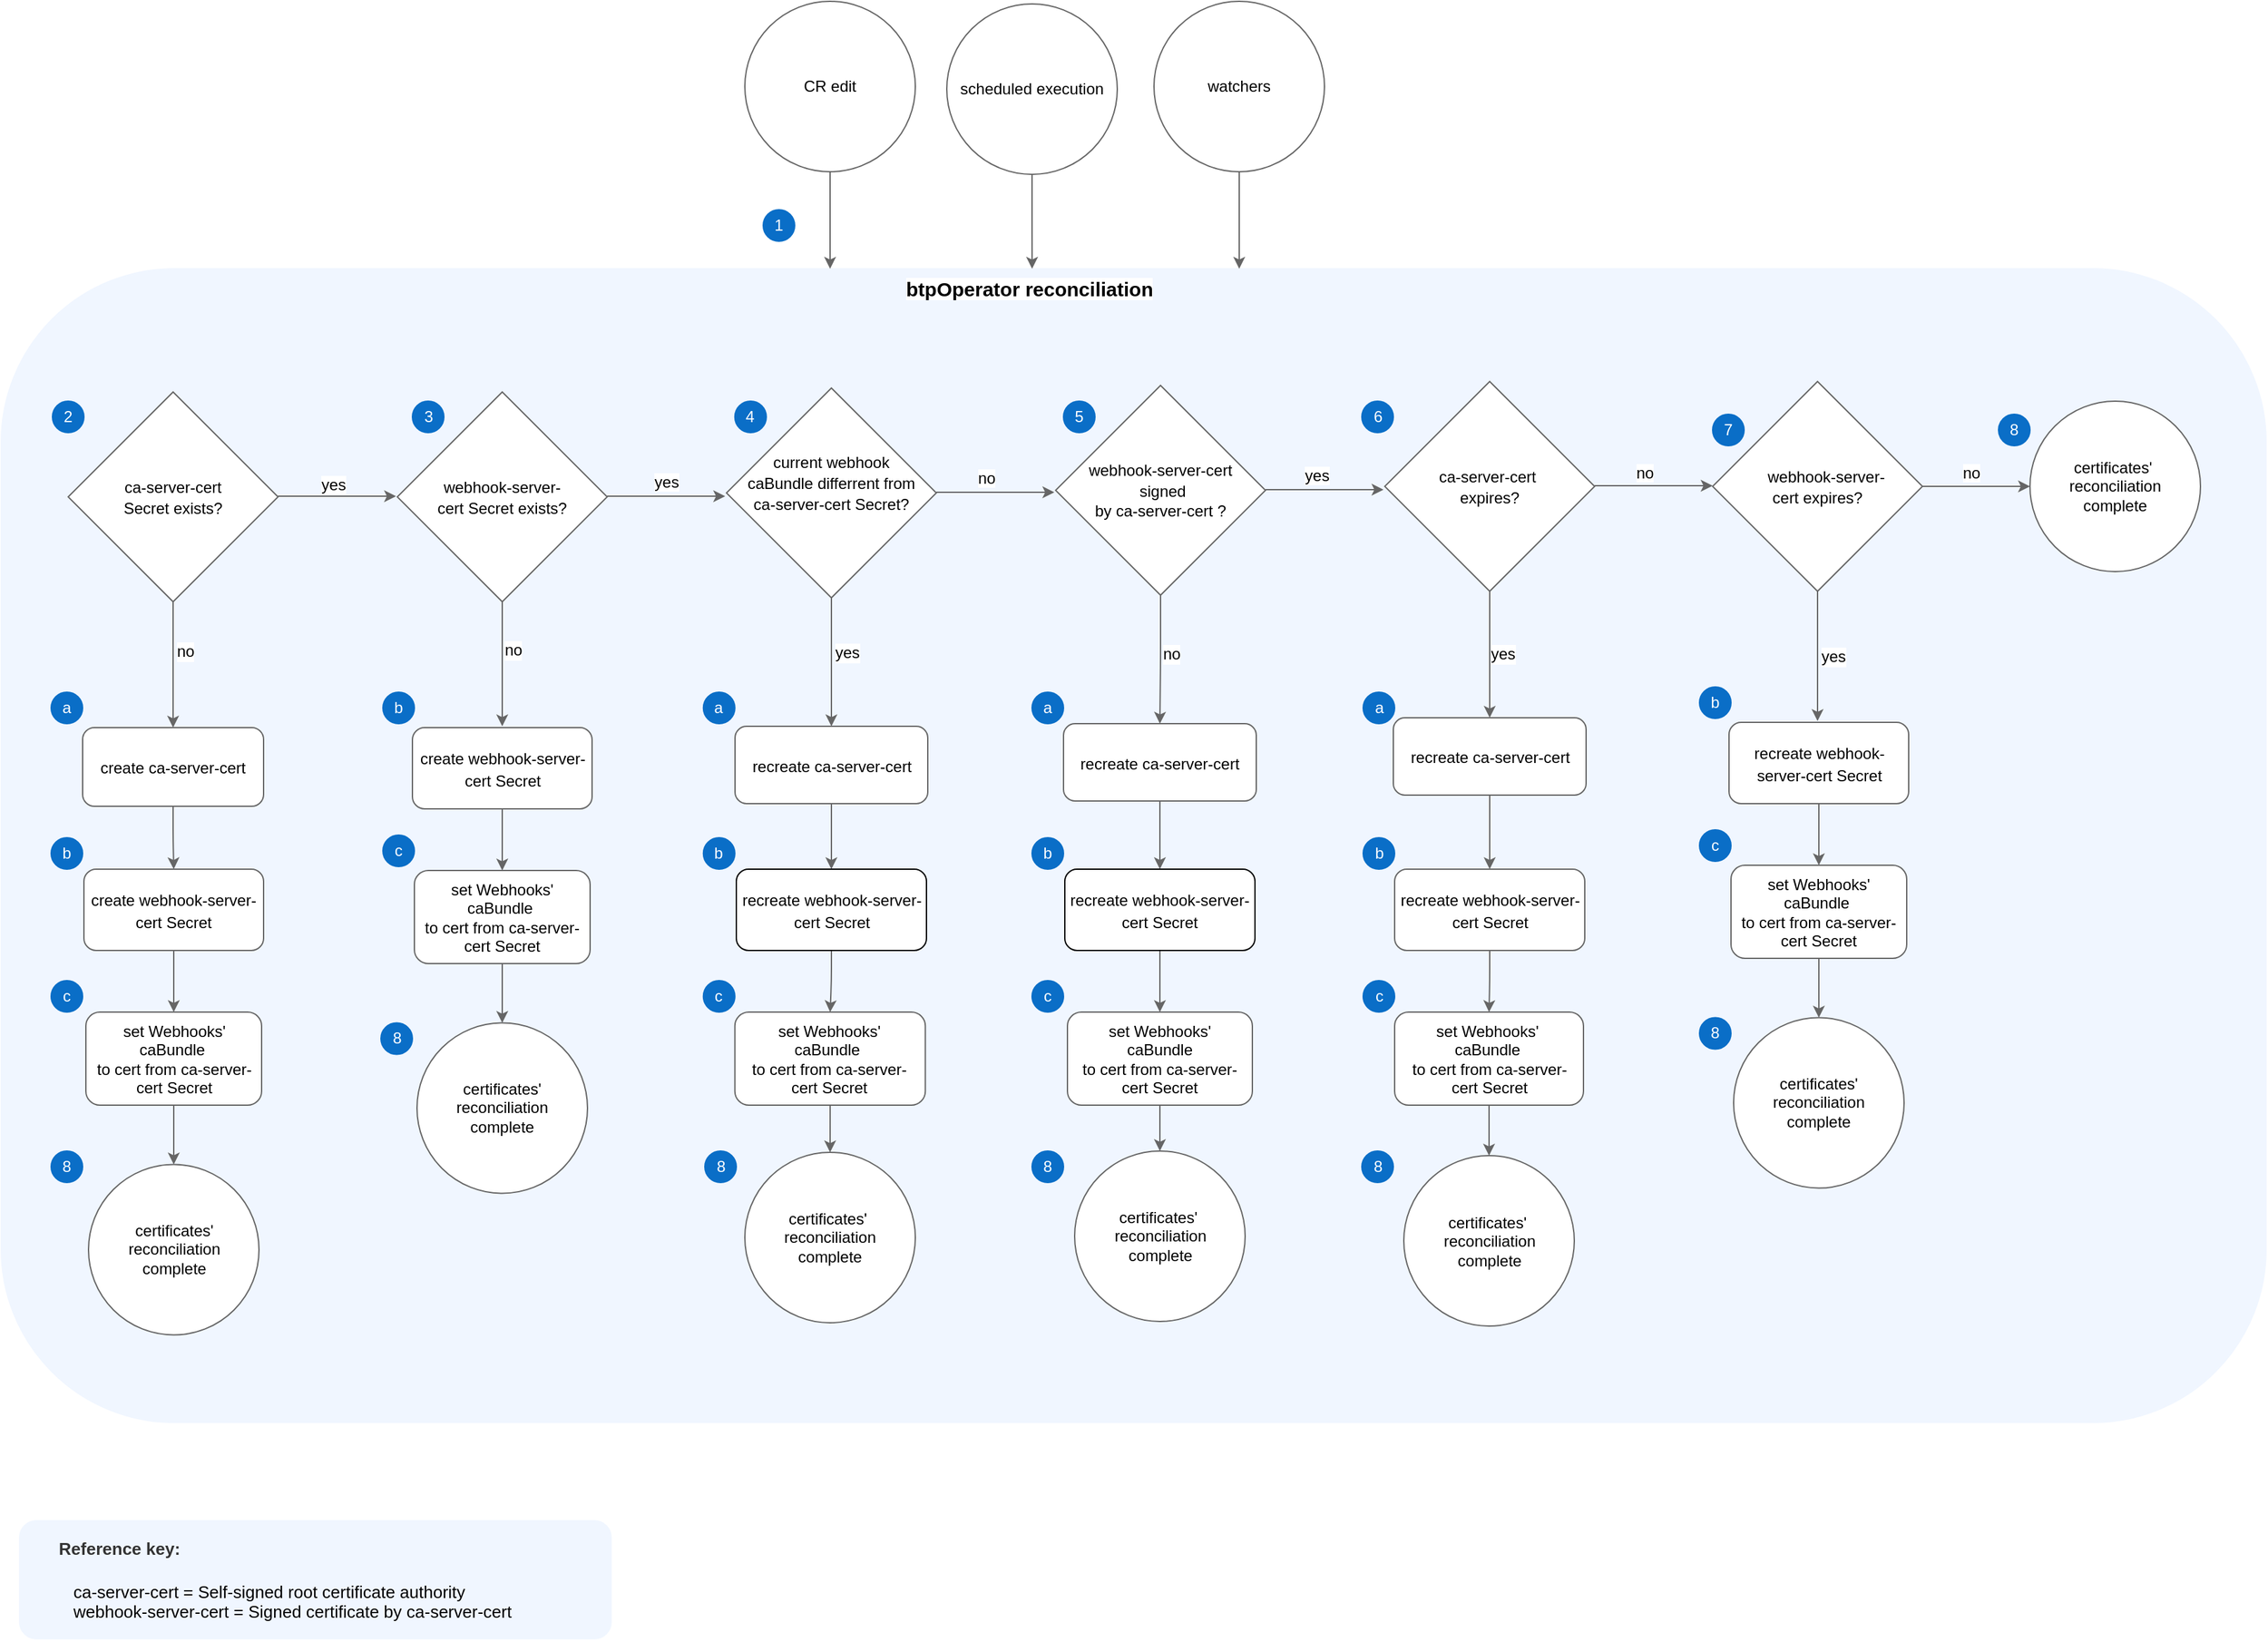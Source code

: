 <mxfile version="21.6.5" type="device">
  <diagram name="Page-1" id="vyqxLwW7QJTfSOO5Ivzo">
    <mxGraphModel dx="1374" dy="96" grid="0" gridSize="10" guides="1" tooltips="1" connect="1" arrows="1" fold="1" page="0" pageScale="1" pageWidth="827" pageHeight="1169" math="0" shadow="0">
      <root>
        <mxCell id="0" />
        <mxCell id="1" parent="0" />
        <mxCell id="-tr_Jl8yfyVWpY2dG3ru-127" value="" style="rounded=1;whiteSpace=wrap;html=1;fontSize=14;fillColor=#f0f6ff;fontColor=#333333;strokeColor=#f0f6ff;" parent="1" vertex="1">
          <mxGeometry x="461" y="1636" width="1727" height="880" as="geometry" />
        </mxCell>
        <mxCell id="Pu00R0AXdo9YrrrDTK1f-9" value="" style="edgeStyle=orthogonalEdgeStyle;rounded=1;orthogonalLoop=1;jettySize=auto;html=1;strokeColor=#666666;" parent="1" source="-tr_Jl8yfyVWpY2dG3ru-134" target="-tr_Jl8yfyVWpY2dG3ru-135" edge="1">
          <mxGeometry relative="1" as="geometry" />
        </mxCell>
        <mxCell id="-tr_Jl8yfyVWpY2dG3ru-134" value="&lt;font style=&quot;font-size: 12px;&quot;&gt;recreate&amp;nbsp;&lt;span style=&quot;border-color: var(--border-color);&quot;&gt;ca-server-cert&lt;/span&gt;&lt;/font&gt;" style="rounded=1;whiteSpace=wrap;html=1;fontSize=14;strokeColor=#666666;" parent="1" vertex="1">
          <mxGeometry x="1522.5" y="1978.5" width="147" height="59" as="geometry" />
        </mxCell>
        <mxCell id="Pu00R0AXdo9YrrrDTK1f-10" value="" style="edgeStyle=orthogonalEdgeStyle;rounded=1;orthogonalLoop=1;jettySize=auto;html=1;strokeColor=#666666;" parent="1" source="-tr_Jl8yfyVWpY2dG3ru-135" target="-tr_Jl8yfyVWpY2dG3ru-218" edge="1">
          <mxGeometry relative="1" as="geometry" />
        </mxCell>
        <mxCell id="-tr_Jl8yfyVWpY2dG3ru-135" value="&lt;font style=&quot;font-size: 12px;&quot;&gt;recreate&amp;nbsp;&lt;span style=&quot;border-color: var(--border-color);&quot;&gt;webhook-server-cert Secret&lt;/span&gt;&lt;/font&gt;" style="rounded=1;whiteSpace=wrap;html=1;fontSize=14;strokeColor=#666666;" parent="1" vertex="1">
          <mxGeometry x="1523.5" y="2094" width="145" height="62" as="geometry" />
        </mxCell>
        <mxCell id="xWwAX8yrmCoNilL9z8sZ-58" style="edgeStyle=orthogonalEdgeStyle;rounded=1;orthogonalLoop=1;jettySize=auto;html=1;entryX=0.5;entryY=0;entryDx=0;entryDy=0;strokeColor=#666666;" parent="1" source="-tr_Jl8yfyVWpY2dG3ru-173" target="xWwAX8yrmCoNilL9z8sZ-50" edge="1">
          <mxGeometry relative="1" as="geometry" />
        </mxCell>
        <mxCell id="-tr_Jl8yfyVWpY2dG3ru-173" value="&lt;div style=&quot;font-size: 12px;&quot;&gt;&lt;font style=&quot;background-color: initial; font-size: 12px;&quot;&gt;set Webhooks&#39; caBundle&amp;nbsp;&lt;/font&gt;&lt;/div&gt;&lt;div style=&quot;font-size: 12px;&quot;&gt;&lt;font style=&quot;background-color: initial; font-size: 12px;&quot;&gt;to cert from&amp;nbsp;&lt;/font&gt;&lt;span style=&quot;background-color: initial; border-color: var(--border-color);&quot;&gt;ca-server-cert&amp;nbsp;&lt;/span&gt;&lt;span style=&quot;background-color: initial; border-color: var(--border-color);&quot;&gt;Secret&lt;/span&gt;&lt;/div&gt;" style="rounded=1;whiteSpace=wrap;html=1;fontSize=14;align=center;strokeColor=#666666;" parent="1" vertex="1">
          <mxGeometry x="525.5" y="2203" width="134" height="71" as="geometry" />
        </mxCell>
        <mxCell id="Pu00R0AXdo9YrrrDTK1f-4" value="" style="edgeStyle=orthogonalEdgeStyle;rounded=1;orthogonalLoop=1;jettySize=auto;html=1;strokeColor=#666666;" parent="1" source="-tr_Jl8yfyVWpY2dG3ru-174" target="-tr_Jl8yfyVWpY2dG3ru-173" edge="1">
          <mxGeometry relative="1" as="geometry" />
        </mxCell>
        <mxCell id="-tr_Jl8yfyVWpY2dG3ru-174" value="&lt;font style=&quot;font-size: 12px;&quot;&gt;create&amp;nbsp;&lt;span style=&quot;border-color: var(--border-color);&quot;&gt;webhook-server-cert Secret&lt;/span&gt;&lt;/font&gt;" style="rounded=1;whiteSpace=wrap;html=1;fontSize=14;strokeColor=#666666;" parent="1" vertex="1">
          <mxGeometry x="524" y="2094" width="137" height="62" as="geometry" />
        </mxCell>
        <mxCell id="Pu00R0AXdo9YrrrDTK1f-1" value="" style="edgeStyle=orthogonalEdgeStyle;rounded=1;orthogonalLoop=1;jettySize=auto;html=1;strokeColor=#666666;" parent="1" source="-tr_Jl8yfyVWpY2dG3ru-175" target="-tr_Jl8yfyVWpY2dG3ru-174" edge="1">
          <mxGeometry relative="1" as="geometry" />
        </mxCell>
        <mxCell id="-tr_Jl8yfyVWpY2dG3ru-175" value="&lt;font style=&quot;font-size: 12px;&quot;&gt;create&amp;nbsp;&lt;span style=&quot;border-color: var(--border-color);&quot;&gt;ca-server-cert&lt;/span&gt;&lt;/font&gt;" style="rounded=1;whiteSpace=wrap;html=1;fontSize=14;strokeColor=#666666;" parent="1" vertex="1">
          <mxGeometry x="523" y="1986" width="138" height="60" as="geometry" />
        </mxCell>
        <mxCell id="rAdUN6T4OuiU2hSwLSGW-6" value="" style="edgeStyle=orthogonalEdgeStyle;rounded=1;orthogonalLoop=1;jettySize=auto;html=1;strokeColor=#666666;" parent="1" source="-tr_Jl8yfyVWpY2dG3ru-207" target="-tr_Jl8yfyVWpY2dG3ru-127" edge="1">
          <mxGeometry relative="1" as="geometry">
            <Array as="points">
              <mxPoint x="1093" y="1618" />
              <mxPoint x="1093" y="1618" />
            </Array>
          </mxGeometry>
        </mxCell>
        <mxCell id="-tr_Jl8yfyVWpY2dG3ru-207" value="&lt;span style=&quot;font-size: 12px;&quot;&gt;CR edit&lt;/span&gt;" style="ellipse;whiteSpace=wrap;html=1;aspect=fixed;labelBackgroundColor=none;fontSize=10;fillColor=#FFFFFF;strokeColor=#666666;" parent="1" vertex="1">
          <mxGeometry x="1028" y="1432" width="130" height="130" as="geometry" />
        </mxCell>
        <mxCell id="xWwAX8yrmCoNilL9z8sZ-62" style="edgeStyle=orthogonalEdgeStyle;rounded=1;orthogonalLoop=1;jettySize=auto;html=1;strokeColor=#666666;" parent="1" source="-tr_Jl8yfyVWpY2dG3ru-218" target="xWwAX8yrmCoNilL9z8sZ-56" edge="1">
          <mxGeometry relative="1" as="geometry" />
        </mxCell>
        <mxCell id="-tr_Jl8yfyVWpY2dG3ru-218" value="&lt;div style=&quot;font-size: 12px;&quot;&gt;&lt;font style=&quot;background-color: initial; font-size: 12px;&quot;&gt;set Webhooks&#39;&amp;nbsp;&lt;/font&gt;&lt;/div&gt;&lt;div style=&quot;font-size: 12px;&quot;&gt;&lt;font style=&quot;background-color: initial; font-size: 12px;&quot;&gt;caBundle&amp;nbsp;&lt;/font&gt;&lt;/div&gt;&lt;div style=&quot;font-size: 12px;&quot;&gt;&lt;font style=&quot;background-color: initial; font-size: 12px;&quot;&gt;to cert from&amp;nbsp;&lt;/font&gt;&lt;span style=&quot;background-color: initial; border-color: var(--border-color);&quot;&gt;ca-server-cert&amp;nbsp;&lt;/span&gt;&lt;span style=&quot;background-color: initial; border-color: var(--border-color);&quot;&gt;Secret&lt;/span&gt;&lt;/div&gt;" style="rounded=1;whiteSpace=wrap;html=1;fontSize=14;align=center;strokeColor=#666666;" parent="1" vertex="1">
          <mxGeometry x="1523.5" y="2203" width="144" height="71" as="geometry" />
        </mxCell>
        <mxCell id="xWwAX8yrmCoNilL9z8sZ-61" style="edgeStyle=orthogonalEdgeStyle;rounded=1;orthogonalLoop=1;jettySize=auto;html=1;strokeColor=#666666;" parent="1" source="-tr_Jl8yfyVWpY2dG3ru-219" target="xWwAX8yrmCoNilL9z8sZ-55" edge="1">
          <mxGeometry relative="1" as="geometry" />
        </mxCell>
        <mxCell id="-tr_Jl8yfyVWpY2dG3ru-219" value="&lt;div style=&quot;font-size: 12px;&quot;&gt;&lt;font style=&quot;background-color: initial; font-size: 12px;&quot;&gt;set Webhooks&#39;&lt;/font&gt;&lt;/div&gt;&lt;div style=&quot;font-size: 12px;&quot;&gt;&lt;font style=&quot;background-color: initial; font-size: 12px;&quot;&gt;&amp;nbsp;caBundle&amp;nbsp;&lt;/font&gt;&lt;/div&gt;&lt;div style=&quot;font-size: 12px;&quot;&gt;&lt;font style=&quot;background-color: initial; font-size: 12px;&quot;&gt;to cert from&amp;nbsp;&lt;/font&gt;&lt;span style=&quot;background-color: initial; border-color: var(--border-color);&quot;&gt;ca-server-cert&amp;nbsp;&lt;/span&gt;&lt;span style=&quot;background-color: initial; border-color: var(--border-color);&quot;&gt;Secret&lt;/span&gt;&lt;/div&gt;" style="rounded=1;whiteSpace=wrap;html=1;fontSize=14;align=center;strokeColor=#666666;" parent="1" vertex="1">
          <mxGeometry x="1274" y="2203" width="141" height="71" as="geometry" />
        </mxCell>
        <mxCell id="Pu00R0AXdo9YrrrDTK1f-7" value="" style="edgeStyle=orthogonalEdgeStyle;rounded=1;orthogonalLoop=1;jettySize=auto;html=1;strokeColor=#666666;" parent="1" source="-tr_Jl8yfyVWpY2dG3ru-221" target="-tr_Jl8yfyVWpY2dG3ru-222" edge="1">
          <mxGeometry relative="1" as="geometry" />
        </mxCell>
        <mxCell id="-tr_Jl8yfyVWpY2dG3ru-221" value="&lt;font style=&quot;font-size: 12px;&quot;&gt;recreate&amp;nbsp;&lt;span style=&quot;border-color: var(--border-color);&quot;&gt;ca-server-cert&lt;/span&gt;&lt;/font&gt;" style="rounded=1;whiteSpace=wrap;html=1;fontSize=14;strokeColor=#666666;" parent="1" vertex="1">
          <mxGeometry x="1271" y="1983" width="147" height="59" as="geometry" />
        </mxCell>
        <mxCell id="Pu00R0AXdo9YrrrDTK1f-8" value="" style="edgeStyle=orthogonalEdgeStyle;rounded=1;orthogonalLoop=1;jettySize=auto;html=1;strokeColor=#666666;" parent="1" source="-tr_Jl8yfyVWpY2dG3ru-222" target="-tr_Jl8yfyVWpY2dG3ru-219" edge="1">
          <mxGeometry relative="1" as="geometry" />
        </mxCell>
        <mxCell id="-tr_Jl8yfyVWpY2dG3ru-222" value="&lt;font style=&quot;font-size: 12px;&quot;&gt;recreate&amp;nbsp;&lt;span style=&quot;border-color: var(--border-color);&quot;&gt;webhook-server-cert Secret&lt;/span&gt;&lt;/font&gt;" style="rounded=1;whiteSpace=wrap;html=1;fontSize=14;" parent="1" vertex="1">
          <mxGeometry x="1272" y="2094" width="145" height="62" as="geometry" />
        </mxCell>
        <mxCell id="rAdUN6T4OuiU2hSwLSGW-3" value="" style="edgeStyle=orthogonalEdgeStyle;rounded=1;orthogonalLoop=1;jettySize=auto;html=1;strokeColor=#666666;" parent="1" source="D-mSAHQnKh3Qnr3-uecS-1" target="-tr_Jl8yfyVWpY2dG3ru-127" edge="1">
          <mxGeometry relative="1" as="geometry">
            <Array as="points">
              <mxPoint x="1405" y="1628" />
              <mxPoint x="1405" y="1628" />
            </Array>
          </mxGeometry>
        </mxCell>
        <mxCell id="D-mSAHQnKh3Qnr3-uecS-1" value="&lt;span style=&quot;border-color: var(--border-color); font-size: 12px;&quot;&gt;&lt;font style=&quot;border-color: var(--border-color); font-size: 12px;&quot;&gt;watchers&lt;/font&gt;&lt;/span&gt;" style="ellipse;whiteSpace=wrap;html=1;aspect=fixed;labelBackgroundColor=none;fontSize=10;fillColor=#FFFFFF;strokeColor=#666666;" parent="1" vertex="1">
          <mxGeometry x="1340" y="1432" width="130" height="130" as="geometry" />
        </mxCell>
        <mxCell id="rAdUN6T4OuiU2hSwLSGW-2" value="" style="edgeStyle=orthogonalEdgeStyle;rounded=1;orthogonalLoop=1;jettySize=auto;html=1;strokeColor=#666666;" parent="1" source="D-mSAHQnKh3Qnr3-uecS-2" target="xWwAX8yrmCoNilL9z8sZ-99" edge="1">
          <mxGeometry relative="1" as="geometry" />
        </mxCell>
        <mxCell id="D-mSAHQnKh3Qnr3-uecS-2" value="&lt;span style=&quot;border-color: var(--border-color); font-size: 12px;&quot;&gt;scheduled execution&lt;br&gt;&lt;/span&gt;" style="ellipse;whiteSpace=wrap;html=1;aspect=fixed;labelBackgroundColor=none;fontSize=10;fillColor=#FFFFFF;strokeColor=#666666;" parent="1" vertex="1">
          <mxGeometry x="1182" y="1434" width="130" height="130" as="geometry" />
        </mxCell>
        <mxCell id="xWwAX8yrmCoNilL9z8sZ-66" style="edgeStyle=orthogonalEdgeStyle;rounded=1;orthogonalLoop=1;jettySize=auto;html=1;entryX=0.5;entryY=0;entryDx=0;entryDy=0;strokeColor=#666666;" parent="1" source="D-mSAHQnKh3Qnr3-uecS-10" target="xWwAX8yrmCoNilL9z8sZ-36" edge="1">
          <mxGeometry relative="1" as="geometry" />
        </mxCell>
        <mxCell id="xWwAX8yrmCoNilL9z8sZ-113" value="&lt;font style=&quot;font-size: 12px;&quot;&gt;yes&lt;/font&gt;" style="edgeLabel;html=1;align=left;verticalAlign=middle;resizable=0;points=[];fontSize=10;fontColor=#000000;labelPosition=right;verticalLabelPosition=middle;" parent="xWwAX8yrmCoNilL9z8sZ-66" vertex="1" connectable="0">
          <mxGeometry x="-0.143" y="1" relative="1" as="geometry">
            <mxPoint as="offset" />
          </mxGeometry>
        </mxCell>
        <mxCell id="D-mSAHQnKh3Qnr3-uecS-10" value="&lt;font style=&quot;font-size: 12px;&quot;&gt;current &lt;font style=&quot;font-size: 12px;&quot;&gt;webhook caBundle&lt;/font&gt;&amp;nbsp;differrent from&lt;br&gt;ca-&lt;font style=&quot;font-size: 12px;&quot;&gt;server-cert Secret&lt;/font&gt;?&lt;br&gt;&lt;br&gt;&lt;/font&gt;" style="rhombus;whiteSpace=wrap;html=1;labelBackgroundColor=none;fontSize=13;strokeColor=#666666;" parent="1" vertex="1">
          <mxGeometry x="1014" y="1727" width="160" height="160" as="geometry" />
        </mxCell>
        <mxCell id="xWwAX8yrmCoNilL9z8sZ-68" style="edgeStyle=orthogonalEdgeStyle;rounded=1;orthogonalLoop=1;jettySize=auto;html=1;entryX=0.5;entryY=0;entryDx=0;entryDy=0;strokeColor=#666666;" parent="1" source="D-mSAHQnKh3Qnr3-uecS-11" target="-tr_Jl8yfyVWpY2dG3ru-221" edge="1">
          <mxGeometry relative="1" as="geometry" />
        </mxCell>
        <mxCell id="xWwAX8yrmCoNilL9z8sZ-116" value="&lt;font style=&quot;font-size: 12px;&quot;&gt;no&lt;/font&gt;" style="edgeLabel;html=1;align=left;verticalAlign=middle;resizable=0;points=[];fontSize=10;fontColor=#000000;labelPosition=right;verticalLabelPosition=middle;" parent="xWwAX8yrmCoNilL9z8sZ-68" vertex="1" connectable="0">
          <mxGeometry x="-0.086" relative="1" as="geometry">
            <mxPoint as="offset" />
          </mxGeometry>
        </mxCell>
        <mxCell id="D-mSAHQnKh3Qnr3-uecS-11" value="&lt;font style=&quot;font-size: 12px;&quot;&gt;&lt;span style=&quot;border-color: var(--border-color);&quot;&gt;&amp;nbsp;&lt;font style=&quot;border-color: var(--border-color); font-size: 12px;&quot;&gt;webhook-server-cert&lt;/font&gt;&amp;nbsp;&lt;br&gt;&amp;nbsp;signed &lt;br&gt;by ca-server-cert ?&lt;/span&gt;&lt;br&gt;&lt;/font&gt;" style="rhombus;whiteSpace=wrap;html=1;labelBackgroundColor=none;fontSize=13;strokeColor=#666666;" parent="1" vertex="1">
          <mxGeometry x="1265" y="1725" width="160" height="160" as="geometry" />
        </mxCell>
        <mxCell id="xWwAX8yrmCoNilL9z8sZ-64" style="edgeStyle=orthogonalEdgeStyle;rounded=1;orthogonalLoop=1;jettySize=auto;html=1;entryX=0.5;entryY=0;entryDx=0;entryDy=0;strokeColor=#666666;" parent="1" source="D-mSAHQnKh3Qnr3-uecS-12" target="-tr_Jl8yfyVWpY2dG3ru-175" edge="1">
          <mxGeometry relative="1" as="geometry" />
        </mxCell>
        <mxCell id="xWwAX8yrmCoNilL9z8sZ-111" value="&lt;font style=&quot;font-size: 12px;&quot;&gt;no&lt;/font&gt;" style="edgeLabel;html=1;align=left;verticalAlign=middle;resizable=0;points=[];fontSize=10;fontColor=#000000;labelPosition=right;verticalLabelPosition=middle;" parent="xWwAX8yrmCoNilL9z8sZ-64" vertex="1" connectable="0">
          <mxGeometry x="-0.208" y="1" relative="1" as="geometry">
            <mxPoint as="offset" />
          </mxGeometry>
        </mxCell>
        <mxCell id="D-mSAHQnKh3Qnr3-uecS-12" value="&lt;font style=&quot;font-size: 12px;&quot;&gt;&lt;span style=&quot;border-color: var(--border-color);&quot;&gt;&lt;font style=&quot;border-color: var(--border-color); font-size: 12px;&quot;&gt;ca-server-cert&lt;/font&gt;&lt;/span&gt;&lt;span style=&quot;border-color: var(--border-color);&quot;&gt;&lt;font style=&quot;border-color: var(--border-color); font-size: 12px;&quot;&gt;&lt;br style=&quot;border-color: var(--border-color);&quot;&gt;&lt;/font&gt;Secret&amp;nbsp;exists?&lt;/span&gt;&lt;br&gt;&lt;/font&gt;" style="rhombus;whiteSpace=wrap;html=1;labelBackgroundColor=none;fontSize=13;strokeColor=#666666;" parent="1" vertex="1">
          <mxGeometry x="512" y="1730" width="160" height="160" as="geometry" />
        </mxCell>
        <mxCell id="xWwAX8yrmCoNilL9z8sZ-65" style="edgeStyle=orthogonalEdgeStyle;rounded=1;orthogonalLoop=1;jettySize=auto;html=1;strokeColor=#666666;" parent="1" source="D-mSAHQnKh3Qnr3-uecS-13" edge="1">
          <mxGeometry relative="1" as="geometry">
            <mxPoint x="843" y="1985" as="targetPoint" />
          </mxGeometry>
        </mxCell>
        <mxCell id="xWwAX8yrmCoNilL9z8sZ-112" value="&lt;font style=&quot;font-size: 12px;&quot;&gt;no&lt;/font&gt;" style="edgeLabel;html=1;align=left;verticalAlign=middle;resizable=0;points=[];fontSize=10;fontColor=#000000;labelPosition=right;verticalLabelPosition=middle;" parent="xWwAX8yrmCoNilL9z8sZ-65" vertex="1" connectable="0">
          <mxGeometry x="-0.221" relative="1" as="geometry">
            <mxPoint as="offset" />
          </mxGeometry>
        </mxCell>
        <mxCell id="D-mSAHQnKh3Qnr3-uecS-13" value="&lt;font style=&quot;font-size: 12px;&quot;&gt;&lt;span style=&quot;border-color: var(--border-color);&quot;&gt;&lt;span style=&quot;border-color: var(--border-color);&quot;&gt;&lt;font style=&quot;border-color: var(--border-color); font-size: 12px;&quot;&gt;&lt;font style=&quot;border-color: var(--border-color); font-size: 12px;&quot;&gt;webhook-server-cert&lt;/font&gt;&amp;nbsp;&lt;/font&gt;&lt;/span&gt;&lt;span style=&quot;border-color: var(--border-color);&quot;&gt;Secret&amp;nbsp;exists?&lt;/span&gt;&lt;/span&gt;&lt;br&gt;&lt;/font&gt;" style="rhombus;whiteSpace=wrap;html=1;labelBackgroundColor=none;fontSize=13;strokeColor=#666666;" parent="1" vertex="1">
          <mxGeometry x="763" y="1730" width="160" height="160" as="geometry" />
        </mxCell>
        <mxCell id="xWwAX8yrmCoNilL9z8sZ-69" style="edgeStyle=orthogonalEdgeStyle;rounded=1;orthogonalLoop=1;jettySize=auto;html=1;exitX=0.5;exitY=1;exitDx=0;exitDy=0;entryX=0.5;entryY=0;entryDx=0;entryDy=0;strokeColor=#666666;" parent="1" source="D-mSAHQnKh3Qnr3-uecS-14" target="-tr_Jl8yfyVWpY2dG3ru-134" edge="1">
          <mxGeometry relative="1" as="geometry" />
        </mxCell>
        <mxCell id="xWwAX8yrmCoNilL9z8sZ-115" value="&lt;font style=&quot;font-size: 12px;&quot;&gt;yes&lt;/font&gt;" style="edgeLabel;html=1;align=left;verticalAlign=middle;resizable=0;points=[];fontSize=10;fontColor=#000000;labelPosition=right;verticalLabelPosition=middle;" parent="xWwAX8yrmCoNilL9z8sZ-69" vertex="1" connectable="0">
          <mxGeometry x="-0.254" y="-1" relative="1" as="geometry">
            <mxPoint y="12" as="offset" />
          </mxGeometry>
        </mxCell>
        <mxCell id="D-mSAHQnKh3Qnr3-uecS-14" value="&lt;font style=&quot;font-size: 12px;&quot;&gt;&lt;span style=&quot;border-color: var(--border-color);&quot;&gt;&lt;font style=&quot;border-color: var(--border-color); font-size: 12px;&quot;&gt;ca-server-cert&lt;/font&gt;&lt;span style=&quot;border-color: var(--border-color); background-color: initial;&quot;&gt;&lt;font style=&quot;border-color: var(--border-color); font-size: 12px;&quot;&gt;&amp;nbsp;&lt;br&gt;&lt;/font&gt;expires?&lt;/span&gt;&lt;/span&gt;&lt;br&gt;&lt;/font&gt;" style="rhombus;whiteSpace=wrap;html=1;labelBackgroundColor=none;fontSize=13;strokeColor=#666666;" parent="1" vertex="1">
          <mxGeometry x="1516" y="1722" width="160" height="160" as="geometry" />
        </mxCell>
        <mxCell id="xWwAX8yrmCoNilL9z8sZ-70" value="&lt;font style=&quot;font-size: 12px;&quot;&gt;yes&lt;/font&gt;" style="edgeStyle=orthogonalEdgeStyle;rounded=1;orthogonalLoop=1;jettySize=auto;html=1;strokeColor=#666666;labelPosition=right;verticalLabelPosition=middle;align=left;verticalAlign=middle;" parent="1" source="D-mSAHQnKh3Qnr3-uecS-16" edge="1">
          <mxGeometry relative="1" as="geometry">
            <mxPoint x="1846" y="1981" as="targetPoint" />
          </mxGeometry>
        </mxCell>
        <mxCell id="MiMByvfmSS1hJjPA0xld-9" value="" style="edgeStyle=orthogonalEdgeStyle;rounded=1;orthogonalLoop=1;jettySize=auto;html=1;strokeColor=#666666;" edge="1" parent="1" source="D-mSAHQnKh3Qnr3-uecS-16" target="MiMByvfmSS1hJjPA0xld-8">
          <mxGeometry relative="1" as="geometry" />
        </mxCell>
        <mxCell id="MiMByvfmSS1hJjPA0xld-10" value="&lt;font style=&quot;font-size: 12px;&quot;&gt;no&lt;/font&gt;" style="edgeLabel;html=1;align=center;verticalAlign=bottom;resizable=0;points=[];" vertex="1" connectable="0" parent="MiMByvfmSS1hJjPA0xld-9">
          <mxGeometry x="-0.098" y="2" relative="1" as="geometry">
            <mxPoint as="offset" />
          </mxGeometry>
        </mxCell>
        <mxCell id="D-mSAHQnKh3Qnr3-uecS-16" value="&lt;font style=&quot;font-size: 12px;&quot;&gt;&lt;span style=&quot;border-color: var(--border-color);&quot;&gt;&amp;nbsp; &amp;nbsp; &lt;span style=&quot;border-color: var(--border-color);&quot;&gt;&lt;font style=&quot;border-color: var(--border-color); font-size: 12px;&quot;&gt;webhook-server-cert&lt;/font&gt;&amp;nbsp;&lt;/span&gt;&lt;span style=&quot;border-color: var(--border-color); background-color: initial;&quot;&gt;expires?&lt;/span&gt;&lt;/span&gt;&lt;br&gt;&lt;/font&gt;" style="rhombus;whiteSpace=wrap;html=1;labelBackgroundColor=none;fontSize=13;strokeColor=#666666;" parent="1" vertex="1">
          <mxGeometry x="1766" y="1722" width="160" height="160" as="geometry" />
        </mxCell>
        <mxCell id="xWwAX8yrmCoNilL9z8sZ-60" style="edgeStyle=orthogonalEdgeStyle;rounded=1;orthogonalLoop=1;jettySize=auto;html=1;entryX=0.5;entryY=0;entryDx=0;entryDy=0;strokeColor=#666666;" parent="1" source="xWwAX8yrmCoNilL9z8sZ-35" target="xWwAX8yrmCoNilL9z8sZ-54" edge="1">
          <mxGeometry relative="1" as="geometry" />
        </mxCell>
        <mxCell id="xWwAX8yrmCoNilL9z8sZ-35" value="&lt;div style=&quot;font-size: 12px;&quot;&gt;&lt;font style=&quot;background-color: initial; font-size: 12px;&quot;&gt;set Webhooks&#39;&lt;/font&gt;&lt;/div&gt;&lt;div style=&quot;font-size: 12px;&quot;&gt;&lt;font style=&quot;background-color: initial; font-size: 12px;&quot;&gt;caBundle&amp;nbsp;&lt;/font&gt;&lt;/div&gt;&lt;div style=&quot;font-size: 12px;&quot;&gt;&lt;font style=&quot;background-color: initial; font-size: 12px;&quot;&gt;to cert from&amp;nbsp;&lt;/font&gt;&lt;span style=&quot;background-color: initial; border-color: var(--border-color);&quot;&gt;ca-server-cert&amp;nbsp;&lt;/span&gt;&lt;span style=&quot;background-color: initial; border-color: var(--border-color);&quot;&gt;Secret&lt;/span&gt;&lt;/div&gt;" style="rounded=1;whiteSpace=wrap;html=1;fontSize=14;align=center;strokeColor=#666666;" parent="1" vertex="1">
          <mxGeometry x="1020.38" y="2203" width="145.25" height="71" as="geometry" />
        </mxCell>
        <mxCell id="Pu00R0AXdo9YrrrDTK1f-5" value="" style="edgeStyle=orthogonalEdgeStyle;rounded=1;orthogonalLoop=1;jettySize=auto;html=1;strokeColor=#666666;" parent="1" source="xWwAX8yrmCoNilL9z8sZ-36" target="xWwAX8yrmCoNilL9z8sZ-37" edge="1">
          <mxGeometry relative="1" as="geometry" />
        </mxCell>
        <mxCell id="xWwAX8yrmCoNilL9z8sZ-36" value="&lt;font style=&quot;font-size: 12px;&quot;&gt;recreate&amp;nbsp;&lt;span style=&quot;border-color: var(--border-color);&quot;&gt;ca-server-cert&lt;/span&gt;&lt;/font&gt;" style="rounded=1;whiteSpace=wrap;html=1;fontSize=14;strokeColor=#666666;" parent="1" vertex="1">
          <mxGeometry x="1020.5" y="1985" width="147" height="59" as="geometry" />
        </mxCell>
        <mxCell id="Pu00R0AXdo9YrrrDTK1f-6" value="" style="edgeStyle=orthogonalEdgeStyle;rounded=1;orthogonalLoop=1;jettySize=auto;html=1;strokeColor=#666666;" parent="1" source="xWwAX8yrmCoNilL9z8sZ-37" target="xWwAX8yrmCoNilL9z8sZ-35" edge="1">
          <mxGeometry relative="1" as="geometry" />
        </mxCell>
        <mxCell id="xWwAX8yrmCoNilL9z8sZ-37" value="&lt;font style=&quot;font-size: 12px;&quot;&gt;recreate&amp;nbsp;&lt;span style=&quot;border-color: var(--border-color);&quot;&gt;webhook-server-cert Secret&lt;/span&gt;&lt;/font&gt;" style="rounded=1;whiteSpace=wrap;html=1;fontSize=14;" parent="1" vertex="1">
          <mxGeometry x="1021.5" y="2094" width="145" height="62" as="geometry" />
        </mxCell>
        <mxCell id="xWwAX8yrmCoNilL9z8sZ-50" value="&lt;font style=&quot;font-size: 12px;&quot;&gt;certificates&#39; reconciliation&lt;br&gt;complete&lt;br&gt;&lt;/font&gt;" style="ellipse;whiteSpace=wrap;html=1;aspect=fixed;labelBackgroundColor=none;fontSize=10;fillColor=#FFFFFF;strokeColor=#666666;" parent="1" vertex="1">
          <mxGeometry x="527.5" y="2319.25" width="130" height="130" as="geometry" />
        </mxCell>
        <mxCell id="xWwAX8yrmCoNilL9z8sZ-54" value="&lt;span style=&quot;border-color: var(--border-color); font-size: 12px;&quot;&gt;&lt;font style=&quot;font-size: 12px;&quot;&gt;certificates&#39;&amp;nbsp;&lt;br&gt;&lt;/font&gt;&lt;/span&gt;&lt;font style=&quot;font-size: 12px;&quot;&gt;&lt;font style=&quot;font-size: 12px;&quot;&gt;reconciliation&lt;br&gt;complete&lt;/font&gt;&lt;br&gt;&lt;/font&gt;" style="ellipse;whiteSpace=wrap;html=1;aspect=fixed;labelBackgroundColor=none;fontSize=10;fillColor=#FFFFFF;strokeColor=#666666;" parent="1" vertex="1">
          <mxGeometry x="1028.0" y="2310" width="130" height="130" as="geometry" />
        </mxCell>
        <mxCell id="xWwAX8yrmCoNilL9z8sZ-55" value="&lt;font style=&quot;font-size: 12px;&quot;&gt;&lt;span style=&quot;border-color: var(--border-color);&quot;&gt;certificates&#39;&amp;nbsp;&lt;br&gt;&lt;/span&gt;reconciliation&lt;br&gt;&lt;span style=&quot;border-color: var(--border-color);&quot;&gt;complete&lt;/span&gt;&lt;/font&gt;&lt;font size=&quot;1&quot; color=&quot;#330000&quot;&gt;&lt;b&gt;&lt;br&gt;&lt;/b&gt;&lt;/font&gt;" style="ellipse;whiteSpace=wrap;html=1;aspect=fixed;labelBackgroundColor=none;fontSize=10;fillColor=#FFFFFF;strokeColor=#666666;" parent="1" vertex="1">
          <mxGeometry x="1279.5" y="2309" width="130" height="130" as="geometry" />
        </mxCell>
        <mxCell id="xWwAX8yrmCoNilL9z8sZ-56" value="&lt;font style=&quot;font-size: 12px;&quot;&gt;&lt;span style=&quot;border-color: var(--border-color);&quot;&gt;certificates&#39;&amp;nbsp;&lt;br&gt;&lt;/span&gt;reconciliation&lt;br&gt;&lt;span style=&quot;border-color: var(--border-color);&quot;&gt;complete&lt;/span&gt;&lt;/font&gt;&lt;font size=&quot;1&quot; color=&quot;#330000&quot;&gt;&lt;b&gt;&lt;br&gt;&lt;/b&gt;&lt;/font&gt;" style="ellipse;whiteSpace=wrap;html=1;aspect=fixed;labelBackgroundColor=none;fontSize=10;fillColor=#FFFFFF;strokeColor=#666666;" parent="1" vertex="1">
          <mxGeometry x="1530.5" y="2312.5" width="130" height="130" as="geometry" />
        </mxCell>
        <mxCell id="xWwAX8yrmCoNilL9z8sZ-72" value="" style="endArrow=classic;html=1;rounded=1;strokeColor=#666666;" parent="1" edge="1">
          <mxGeometry width="50" height="50" relative="1" as="geometry">
            <mxPoint x="672" y="1809.5" as="sourcePoint" />
            <mxPoint x="762" y="1809.5" as="targetPoint" />
          </mxGeometry>
        </mxCell>
        <mxCell id="xWwAX8yrmCoNilL9z8sZ-106" value="&lt;font style=&quot;font-size: 12px;&quot;&gt;yes&lt;/font&gt;" style="edgeLabel;html=1;align=center;verticalAlign=bottom;resizable=0;points=[];fontSize=12;fontColor=#000000;" parent="xWwAX8yrmCoNilL9z8sZ-72" vertex="1" connectable="0">
          <mxGeometry x="-0.067" y="1" relative="1" as="geometry">
            <mxPoint y="1" as="offset" />
          </mxGeometry>
        </mxCell>
        <mxCell id="xWwAX8yrmCoNilL9z8sZ-73" value="" style="endArrow=classic;html=1;rounded=1;strokeColor=#666666;" parent="1" edge="1">
          <mxGeometry width="50" height="50" relative="1" as="geometry">
            <mxPoint x="923" y="1809.5" as="sourcePoint" />
            <mxPoint x="1013" y="1809.5" as="targetPoint" />
          </mxGeometry>
        </mxCell>
        <mxCell id="xWwAX8yrmCoNilL9z8sZ-117" value="&lt;font style=&quot;font-size: 12px;&quot;&gt;yes&lt;/font&gt;" style="edgeLabel;html=1;align=center;verticalAlign=bottom;resizable=0;points=[];fontSize=12;fontColor=#000000;" parent="xWwAX8yrmCoNilL9z8sZ-73" vertex="1" connectable="0">
          <mxGeometry y="3" relative="1" as="geometry">
            <mxPoint y="1" as="offset" />
          </mxGeometry>
        </mxCell>
        <mxCell id="xWwAX8yrmCoNilL9z8sZ-74" value="" style="endArrow=classic;html=1;rounded=1;strokeColor=#666666;" parent="1" edge="1">
          <mxGeometry width="50" height="50" relative="1" as="geometry">
            <mxPoint x="1174" y="1806.5" as="sourcePoint" />
            <mxPoint x="1264" y="1806.5" as="targetPoint" />
          </mxGeometry>
        </mxCell>
        <mxCell id="xWwAX8yrmCoNilL9z8sZ-108" value="&lt;font style=&quot;font-size: 12px;&quot;&gt;no&lt;/font&gt;" style="edgeLabel;html=1;align=center;verticalAlign=bottom;resizable=0;points=[];fontSize=12;fontColor=#000000;" parent="xWwAX8yrmCoNilL9z8sZ-74" vertex="1" connectable="0">
          <mxGeometry x="-0.156" y="3" relative="1" as="geometry">
            <mxPoint y="1" as="offset" />
          </mxGeometry>
        </mxCell>
        <mxCell id="xWwAX8yrmCoNilL9z8sZ-75" value="" style="endArrow=classic;html=1;rounded=1;strokeColor=#666666;" parent="1" edge="1">
          <mxGeometry width="50" height="50" relative="1" as="geometry">
            <mxPoint x="1425" y="1804.5" as="sourcePoint" />
            <mxPoint x="1515" y="1804.5" as="targetPoint" />
          </mxGeometry>
        </mxCell>
        <mxCell id="xWwAX8yrmCoNilL9z8sZ-109" value="&lt;font style=&quot;font-size: 12px;&quot;&gt;yes&lt;/font&gt;" style="edgeLabel;html=1;align=center;verticalAlign=bottom;resizable=0;points=[];fontSize=12;fontColor=#000000;" parent="xWwAX8yrmCoNilL9z8sZ-75" vertex="1" connectable="0">
          <mxGeometry x="-0.133" y="3" relative="1" as="geometry">
            <mxPoint y="1" as="offset" />
          </mxGeometry>
        </mxCell>
        <mxCell id="xWwAX8yrmCoNilL9z8sZ-76" value="" style="endArrow=classic;html=1;rounded=1;strokeColor=#666666;" parent="1" edge="1">
          <mxGeometry width="50" height="50" relative="1" as="geometry">
            <mxPoint x="1676" y="1801.5" as="sourcePoint" />
            <mxPoint x="1766" y="1801.5" as="targetPoint" />
          </mxGeometry>
        </mxCell>
        <mxCell id="xWwAX8yrmCoNilL9z8sZ-110" value="&lt;font style=&quot;font-size: 12px;&quot;&gt;no&lt;/font&gt;" style="edgeLabel;html=1;align=center;verticalAlign=bottom;resizable=0;points=[];fontSize=12;fontColor=#000000;" parent="xWwAX8yrmCoNilL9z8sZ-76" vertex="1" connectable="0">
          <mxGeometry x="-0.156" y="2" relative="1" as="geometry">
            <mxPoint y="1" as="offset" />
          </mxGeometry>
        </mxCell>
        <mxCell id="xWwAX8yrmCoNilL9z8sZ-99" value="&lt;b style=&quot;border-color: var(--border-color); font-family: Helvetica; font-style: normal; font-variant-ligatures: normal; font-variant-caps: normal; letter-spacing: normal; orphans: 2; text-align: center; text-indent: 0px; text-transform: none; widows: 2; word-spacing: 0px; -webkit-text-stroke-width: 0px; background-color: rgb(255, 255, 255); text-decoration-thickness: initial; text-decoration-style: initial; text-decoration-color: initial; font-size: 15px;&quot;&gt;&lt;font style=&quot;font-size: 15px;&quot; color=&quot;#000000&quot;&gt;btpOperator reconciliation&lt;/font&gt;&lt;/b&gt;" style="text;whiteSpace=wrap;html=1;fontColor=#EA6B66;fontSize=15;" parent="1" vertex="1">
          <mxGeometry x="1148.56" y="1636" width="196.87" height="25" as="geometry" />
        </mxCell>
        <mxCell id="rAdUN6T4OuiU2hSwLSGW-9" value="&lt;font style=&quot;font-size: 13px;&quot;&gt;&lt;b style=&quot;&quot;&gt;&lt;span style=&quot;white-space: pre;&quot;&gt;&#x9;&lt;/span&gt;&lt;font style=&quot;font-size: 13px;&quot;&gt;Reference key:&lt;br&gt;&lt;/font&gt;&lt;/b&gt;&lt;font style=&quot;font-size: 13px;&quot;&gt;&lt;br&gt;&lt;/font&gt;&lt;/font&gt;&lt;blockquote style=&quot;margin: 0px 0px 0px 40px; border: none; padding: 0px; font-size: 13px;&quot;&gt;&lt;font style=&quot;font-size: 13px;&quot;&gt;&lt;span style=&quot;border-color: var(--border-color); color: rgb(0, 0, 0);&quot;&gt;&lt;font style=&quot;border-color: var(--border-color); font-size: 13px;&quot;&gt;ca-server-cert&lt;/font&gt;&amp;nbsp;=&amp;nbsp;Self-signed root certificate authority&lt;br&gt;&lt;/span&gt;&lt;span style=&quot;border-color: var(--border-color); color: rgb(0, 0, 0);&quot;&gt;&lt;span style=&quot;border-color: var(--border-color);&quot;&gt;&lt;font style=&quot;border-color: var(--border-color); font-size: 13px;&quot;&gt;webhook-server-cert&amp;nbsp;&lt;/font&gt;&lt;font style=&quot;border-color: var(--border-color); font-size: 13px;&quot;&gt;=&lt;/font&gt;&lt;font style=&quot;border-color: var(--border-color); font-size: 13px;&quot;&gt;&amp;nbsp;&lt;/font&gt;&lt;font style=&quot;border-color: var(--border-color); font-size: 13px;&quot;&gt;Signed certificate by&amp;nbsp;&lt;/font&gt;&lt;font style=&quot;border-color: var(--border-color); font-size: 13px;&quot;&gt;ca-server-cert&lt;/font&gt;&lt;/span&gt;&lt;/span&gt;&lt;/font&gt;&lt;/blockquote&gt;" style="rounded=1;whiteSpace=wrap;html=1;fontSize=14;fillColor=#f0f6ff;fontColor=#333333;strokeColor=#FFFFFF;align=left;" parent="1" vertex="1">
          <mxGeometry x="474" y="2590" width="453" height="92" as="geometry" />
        </mxCell>
        <mxCell id="DB40sqPM20ld0QPVg-On-1" value="&lt;font color=&quot;#ffffff&quot;&gt;1&lt;/font&gt;" style="ellipse;whiteSpace=wrap;html=1;aspect=fixed;fillColor=#0a6ec7;strokeColor=#0a6ec7;" parent="1" vertex="1">
          <mxGeometry x="1042" y="1591" width="24" height="24" as="geometry" />
        </mxCell>
        <mxCell id="MiMByvfmSS1hJjPA0xld-1" value="&lt;font color=&quot;#ffffff&quot;&gt;2&lt;/font&gt;" style="ellipse;whiteSpace=wrap;html=1;aspect=fixed;fillColor=#0a6ec7;strokeColor=#0a6ec7;" vertex="1" parent="1">
          <mxGeometry x="500" y="1737" width="24" height="24" as="geometry" />
        </mxCell>
        <mxCell id="MiMByvfmSS1hJjPA0xld-2" value="&lt;font color=&quot;#ffffff&quot;&gt;a&lt;/font&gt;" style="ellipse;whiteSpace=wrap;html=1;aspect=fixed;fillColor=#0a6ec7;strokeColor=#0a6ec7;" vertex="1" parent="1">
          <mxGeometry x="499" y="1959" width="24" height="24" as="geometry" />
        </mxCell>
        <mxCell id="MiMByvfmSS1hJjPA0xld-3" value="&lt;font color=&quot;#ffffff&quot;&gt;3&lt;/font&gt;" style="ellipse;whiteSpace=wrap;html=1;aspect=fixed;fillColor=#0a6ec7;strokeColor=#0a6ec7;" vertex="1" parent="1">
          <mxGeometry x="774.5" y="1737" width="24" height="24" as="geometry" />
        </mxCell>
        <mxCell id="MiMByvfmSS1hJjPA0xld-4" value="&lt;font color=&quot;#ffffff&quot;&gt;4&lt;/font&gt;" style="ellipse;whiteSpace=wrap;html=1;aspect=fixed;fillColor=#0a6ec7;strokeColor=#0a6ec7;" vertex="1" parent="1">
          <mxGeometry x="1020.38" y="1737" width="24" height="24" as="geometry" />
        </mxCell>
        <mxCell id="MiMByvfmSS1hJjPA0xld-5" value="&lt;font color=&quot;#ffffff&quot;&gt;5&lt;/font&gt;" style="ellipse;whiteSpace=wrap;html=1;aspect=fixed;fillColor=#0a6ec7;strokeColor=#0a6ec7;" vertex="1" parent="1">
          <mxGeometry x="1271" y="1737" width="24" height="24" as="geometry" />
        </mxCell>
        <mxCell id="MiMByvfmSS1hJjPA0xld-6" value="&lt;font color=&quot;#ffffff&quot;&gt;6&lt;/font&gt;" style="ellipse;whiteSpace=wrap;html=1;aspect=fixed;fillColor=#0a6ec7;strokeColor=#0a6ec7;" vertex="1" parent="1">
          <mxGeometry x="1498.5" y="1737" width="24" height="24" as="geometry" />
        </mxCell>
        <mxCell id="MiMByvfmSS1hJjPA0xld-7" value="&lt;font color=&quot;#ffffff&quot;&gt;7&lt;/font&gt;" style="ellipse;whiteSpace=wrap;html=1;aspect=fixed;fillColor=#0a6ec7;strokeColor=#0a6ec7;" vertex="1" parent="1">
          <mxGeometry x="1766" y="1747" width="24" height="24" as="geometry" />
        </mxCell>
        <mxCell id="MiMByvfmSS1hJjPA0xld-8" value="&lt;span style=&quot;border-color: var(--border-color); font-size: 12px;&quot;&gt;&lt;font style=&quot;font-size: 12px;&quot;&gt;certificates&#39;&lt;/font&gt;&lt;/span&gt;&lt;font style=&quot;font-size: 12px;&quot;&gt;&lt;font style=&quot;font-size: 12px;&quot;&gt;&amp;nbsp;&lt;br&gt;reconciliation&lt;br&gt;complete&lt;/font&gt;&lt;br&gt;&lt;/font&gt;" style="ellipse;whiteSpace=wrap;html=1;aspect=fixed;labelBackgroundColor=none;fontSize=10;fillColor=#FFFFFF;strokeColor=#666666;" vertex="1" parent="1">
          <mxGeometry x="2008" y="1737" width="130" height="130" as="geometry" />
        </mxCell>
        <mxCell id="MiMByvfmSS1hJjPA0xld-11" value="&lt;font color=&quot;#ffffff&quot;&gt;b&lt;/font&gt;" style="ellipse;whiteSpace=wrap;html=1;aspect=fixed;fillColor=#0a6ec7;strokeColor=#0a6ec7;" vertex="1" parent="1">
          <mxGeometry x="499" y="2070" width="24" height="24" as="geometry" />
        </mxCell>
        <mxCell id="MiMByvfmSS1hJjPA0xld-12" value="&lt;font color=&quot;#ffffff&quot;&gt;c&lt;/font&gt;" style="ellipse;whiteSpace=wrap;html=1;aspect=fixed;fillColor=#0a6ec7;strokeColor=#0a6ec7;" vertex="1" parent="1">
          <mxGeometry x="499" y="2179" width="24" height="24" as="geometry" />
        </mxCell>
        <mxCell id="MiMByvfmSS1hJjPA0xld-14" value="&lt;font color=&quot;#ffffff&quot;&gt;8&lt;/font&gt;" style="ellipse;whiteSpace=wrap;html=1;aspect=fixed;fillColor=#0a6ec7;strokeColor=#0a6ec7;" vertex="1" parent="1">
          <mxGeometry x="499" y="2309" width="24" height="24" as="geometry" />
        </mxCell>
        <mxCell id="MiMByvfmSS1hJjPA0xld-16" value="&lt;font color=&quot;#ffffff&quot;&gt;8&lt;/font&gt;" style="ellipse;whiteSpace=wrap;html=1;aspect=fixed;fillColor=#0a6ec7;strokeColor=#0a6ec7;" vertex="1" parent="1">
          <mxGeometry x="1984" y="1747" width="24" height="24" as="geometry" />
        </mxCell>
        <mxCell id="MiMByvfmSS1hJjPA0xld-17" value="&lt;font style=&quot;font-size: 12px;&quot;&gt;create&amp;nbsp;&lt;span style=&quot;border-color: var(--border-color);&quot;&gt;webhook-server-cert Secret&lt;/span&gt;&lt;/font&gt;" style="rounded=1;whiteSpace=wrap;html=1;fontSize=14;strokeColor=#666666;" vertex="1" parent="1">
          <mxGeometry x="774.5" y="1986" width="137" height="62" as="geometry" />
        </mxCell>
        <mxCell id="MiMByvfmSS1hJjPA0xld-18" value="&lt;div style=&quot;font-size: 12px;&quot;&gt;&lt;font style=&quot;background-color: initial; font-size: 12px;&quot;&gt;set Webhooks&#39; caBundle&amp;nbsp;&lt;/font&gt;&lt;/div&gt;&lt;div style=&quot;font-size: 12px;&quot;&gt;&lt;font style=&quot;background-color: initial; font-size: 12px;&quot;&gt;to cert from&amp;nbsp;&lt;/font&gt;&lt;span style=&quot;background-color: initial; border-color: var(--border-color);&quot;&gt;ca-server-cert&amp;nbsp;&lt;/span&gt;&lt;span style=&quot;background-color: initial; border-color: var(--border-color);&quot;&gt;Secret&lt;/span&gt;&lt;/div&gt;" style="rounded=1;whiteSpace=wrap;html=1;fontSize=14;align=center;strokeColor=#666666;" vertex="1" parent="1">
          <mxGeometry x="776" y="2095" width="134" height="71" as="geometry" />
        </mxCell>
        <mxCell id="MiMByvfmSS1hJjPA0xld-19" value="" style="edgeStyle=orthogonalEdgeStyle;rounded=1;orthogonalLoop=1;jettySize=auto;html=1;strokeColor=#666666;" edge="1" source="MiMByvfmSS1hJjPA0xld-17" target="MiMByvfmSS1hJjPA0xld-18" parent="1">
          <mxGeometry relative="1" as="geometry" />
        </mxCell>
        <mxCell id="MiMByvfmSS1hJjPA0xld-20" style="edgeStyle=orthogonalEdgeStyle;rounded=1;orthogonalLoop=1;jettySize=auto;html=1;entryX=0.5;entryY=0;entryDx=0;entryDy=0;strokeColor=#666666;" edge="1" source="MiMByvfmSS1hJjPA0xld-18" target="MiMByvfmSS1hJjPA0xld-21" parent="1">
          <mxGeometry relative="1" as="geometry" />
        </mxCell>
        <mxCell id="MiMByvfmSS1hJjPA0xld-21" value="&lt;font style=&quot;font-size: 12px;&quot;&gt;certificates&#39; reconciliation&lt;br&gt;complete&lt;br&gt;&lt;/font&gt;" style="ellipse;whiteSpace=wrap;html=1;aspect=fixed;labelBackgroundColor=none;fontSize=10;fillColor=#FFFFFF;strokeColor=#666666;" vertex="1" parent="1">
          <mxGeometry x="778" y="2211.25" width="130" height="130" as="geometry" />
        </mxCell>
        <mxCell id="MiMByvfmSS1hJjPA0xld-22" value="&lt;font color=&quot;#ffffff&quot;&gt;b&lt;/font&gt;" style="ellipse;whiteSpace=wrap;html=1;aspect=fixed;fillColor=#0a6ec7;strokeColor=#0a6ec7;" vertex="1" parent="1">
          <mxGeometry x="752" y="1959" width="24" height="24" as="geometry" />
        </mxCell>
        <mxCell id="MiMByvfmSS1hJjPA0xld-23" value="&lt;font color=&quot;#ffffff&quot;&gt;c&lt;/font&gt;" style="ellipse;whiteSpace=wrap;html=1;aspect=fixed;fillColor=#0a6ec7;strokeColor=#0a6ec7;" vertex="1" parent="1">
          <mxGeometry x="752" y="2068" width="24" height="24" as="geometry" />
        </mxCell>
        <mxCell id="MiMByvfmSS1hJjPA0xld-24" value="&lt;font color=&quot;#ffffff&quot;&gt;8&lt;/font&gt;" style="ellipse;whiteSpace=wrap;html=1;aspect=fixed;fillColor=#0a6ec7;strokeColor=#0a6ec7;" vertex="1" parent="1">
          <mxGeometry x="750.5" y="2211.25" width="24" height="24" as="geometry" />
        </mxCell>
        <mxCell id="MiMByvfmSS1hJjPA0xld-26" value="&lt;font color=&quot;#ffffff&quot;&gt;a&lt;/font&gt;" style="ellipse;whiteSpace=wrap;html=1;aspect=fixed;fillColor=#0a6ec7;strokeColor=#0a6ec7;" vertex="1" parent="1">
          <mxGeometry x="996.38" y="1959" width="24" height="24" as="geometry" />
        </mxCell>
        <mxCell id="MiMByvfmSS1hJjPA0xld-27" value="&lt;font color=&quot;#ffffff&quot;&gt;b&lt;/font&gt;" style="ellipse;whiteSpace=wrap;html=1;aspect=fixed;fillColor=#0a6ec7;strokeColor=#0a6ec7;" vertex="1" parent="1">
          <mxGeometry x="996.38" y="2070" width="24" height="24" as="geometry" />
        </mxCell>
        <mxCell id="MiMByvfmSS1hJjPA0xld-28" value="&lt;font color=&quot;#ffffff&quot;&gt;c&lt;/font&gt;" style="ellipse;whiteSpace=wrap;html=1;aspect=fixed;fillColor=#0a6ec7;strokeColor=#0a6ec7;" vertex="1" parent="1">
          <mxGeometry x="996.38" y="2179" width="24" height="24" as="geometry" />
        </mxCell>
        <mxCell id="MiMByvfmSS1hJjPA0xld-29" value="&lt;font color=&quot;#ffffff&quot;&gt;8&lt;/font&gt;" style="ellipse;whiteSpace=wrap;html=1;aspect=fixed;fillColor=#0a6ec7;strokeColor=#0a6ec7;" vertex="1" parent="1">
          <mxGeometry x="997.5" y="2309" width="24" height="24" as="geometry" />
        </mxCell>
        <mxCell id="MiMByvfmSS1hJjPA0xld-30" value="&lt;font color=&quot;#ffffff&quot;&gt;a&lt;/font&gt;" style="ellipse;whiteSpace=wrap;html=1;aspect=fixed;fillColor=#0a6ec7;strokeColor=#0a6ec7;" vertex="1" parent="1">
          <mxGeometry x="1247" y="1959" width="24" height="24" as="geometry" />
        </mxCell>
        <mxCell id="MiMByvfmSS1hJjPA0xld-31" value="&lt;font color=&quot;#ffffff&quot;&gt;b&lt;/font&gt;" style="ellipse;whiteSpace=wrap;html=1;aspect=fixed;fillColor=#0a6ec7;strokeColor=#0a6ec7;" vertex="1" parent="1">
          <mxGeometry x="1247" y="2070" width="24" height="24" as="geometry" />
        </mxCell>
        <mxCell id="MiMByvfmSS1hJjPA0xld-32" value="&lt;font color=&quot;#ffffff&quot;&gt;c&lt;/font&gt;" style="ellipse;whiteSpace=wrap;html=1;aspect=fixed;fillColor=#0a6ec7;strokeColor=#0a6ec7;" vertex="1" parent="1">
          <mxGeometry x="1247" y="2179" width="24" height="24" as="geometry" />
        </mxCell>
        <mxCell id="MiMByvfmSS1hJjPA0xld-33" value="&lt;font color=&quot;#ffffff&quot;&gt;8&lt;/font&gt;" style="ellipse;whiteSpace=wrap;html=1;aspect=fixed;fillColor=#0a6ec7;strokeColor=#0a6ec7;" vertex="1" parent="1">
          <mxGeometry x="1247" y="2309" width="24" height="24" as="geometry" />
        </mxCell>
        <mxCell id="MiMByvfmSS1hJjPA0xld-34" value="&lt;font color=&quot;#ffffff&quot;&gt;a&lt;/font&gt;" style="ellipse;whiteSpace=wrap;html=1;aspect=fixed;fillColor=#0a6ec7;strokeColor=#0a6ec7;" vertex="1" parent="1">
          <mxGeometry x="1499.5" y="1959" width="24" height="24" as="geometry" />
        </mxCell>
        <mxCell id="MiMByvfmSS1hJjPA0xld-35" value="&lt;font color=&quot;#ffffff&quot;&gt;b&lt;/font&gt;" style="ellipse;whiteSpace=wrap;html=1;aspect=fixed;fillColor=#0a6ec7;strokeColor=#0a6ec7;" vertex="1" parent="1">
          <mxGeometry x="1499.5" y="2070" width="24" height="24" as="geometry" />
        </mxCell>
        <mxCell id="MiMByvfmSS1hJjPA0xld-36" value="&lt;font color=&quot;#ffffff&quot;&gt;c&lt;/font&gt;" style="ellipse;whiteSpace=wrap;html=1;aspect=fixed;fillColor=#0a6ec7;strokeColor=#0a6ec7;" vertex="1" parent="1">
          <mxGeometry x="1499.5" y="2179" width="24" height="24" as="geometry" />
        </mxCell>
        <mxCell id="MiMByvfmSS1hJjPA0xld-37" value="&lt;font color=&quot;#ffffff&quot;&gt;8&lt;/font&gt;" style="ellipse;whiteSpace=wrap;html=1;aspect=fixed;fillColor=#0a6ec7;strokeColor=#0a6ec7;" vertex="1" parent="1">
          <mxGeometry x="1498.5" y="2309" width="24" height="24" as="geometry" />
        </mxCell>
        <mxCell id="MiMByvfmSS1hJjPA0xld-38" value="&lt;font color=&quot;#ffffff&quot;&gt;b&lt;/font&gt;" style="ellipse;whiteSpace=wrap;html=1;aspect=fixed;fillColor=#0a6ec7;strokeColor=#0a6ec7;" vertex="1" parent="1">
          <mxGeometry x="1756" y="1955" width="24" height="24" as="geometry" />
        </mxCell>
        <mxCell id="MiMByvfmSS1hJjPA0xld-39" value="&lt;font color=&quot;#ffffff&quot;&gt;c&lt;/font&gt;" style="ellipse;whiteSpace=wrap;html=1;aspect=fixed;fillColor=#0a6ec7;strokeColor=#0a6ec7;" vertex="1" parent="1">
          <mxGeometry x="1756" y="2064" width="24" height="24" as="geometry" />
        </mxCell>
        <mxCell id="MiMByvfmSS1hJjPA0xld-40" value="&lt;font color=&quot;#ffffff&quot;&gt;8&lt;/font&gt;" style="ellipse;whiteSpace=wrap;html=1;aspect=fixed;fillColor=#0a6ec7;strokeColor=#0a6ec7;" vertex="1" parent="1">
          <mxGeometry x="1756" y="2207.25" width="24" height="24" as="geometry" />
        </mxCell>
        <mxCell id="MiMByvfmSS1hJjPA0xld-41" value="&lt;div style=&quot;font-size: 12px;&quot;&gt;&lt;font style=&quot;background-color: initial; font-size: 12px;&quot;&gt;set Webhooks&#39; caBundle&amp;nbsp;&lt;/font&gt;&lt;/div&gt;&lt;div style=&quot;font-size: 12px;&quot;&gt;&lt;font style=&quot;background-color: initial; font-size: 12px;&quot;&gt;to cert from&amp;nbsp;&lt;/font&gt;&lt;span style=&quot;background-color: initial; border-color: var(--border-color);&quot;&gt;ca-server-cert&amp;nbsp;&lt;/span&gt;&lt;span style=&quot;background-color: initial; border-color: var(--border-color);&quot;&gt;Secret&lt;/span&gt;&lt;/div&gt;" style="rounded=1;whiteSpace=wrap;html=1;fontSize=14;align=center;strokeColor=#666666;" vertex="1" parent="1">
          <mxGeometry x="1780" y="2091" width="134" height="71" as="geometry" />
        </mxCell>
        <mxCell id="MiMByvfmSS1hJjPA0xld-42" value="&lt;font style=&quot;font-size: 12px;&quot;&gt;recreate&amp;nbsp;&lt;span style=&quot;border-color: var(--border-color);&quot;&gt;webhook-server-cert Secret&lt;/span&gt;&lt;/font&gt;" style="rounded=1;whiteSpace=wrap;html=1;fontSize=14;strokeColor=#666666;" vertex="1" parent="1">
          <mxGeometry x="1778.5" y="1982" width="137" height="62" as="geometry" />
        </mxCell>
        <mxCell id="MiMByvfmSS1hJjPA0xld-43" value="" style="edgeStyle=orthogonalEdgeStyle;rounded=1;orthogonalLoop=1;jettySize=auto;html=1;strokeColor=#666666;" edge="1" source="MiMByvfmSS1hJjPA0xld-42" target="MiMByvfmSS1hJjPA0xld-41" parent="1">
          <mxGeometry relative="1" as="geometry" />
        </mxCell>
        <mxCell id="MiMByvfmSS1hJjPA0xld-44" style="edgeStyle=orthogonalEdgeStyle;rounded=1;orthogonalLoop=1;jettySize=auto;html=1;entryX=0.5;entryY=0;entryDx=0;entryDy=0;strokeColor=#666666;" edge="1" source="MiMByvfmSS1hJjPA0xld-41" target="MiMByvfmSS1hJjPA0xld-45" parent="1">
          <mxGeometry relative="1" as="geometry" />
        </mxCell>
        <mxCell id="MiMByvfmSS1hJjPA0xld-45" value="&lt;font style=&quot;font-size: 12px;&quot;&gt;certificates&#39; reconciliation&lt;br&gt;complete&lt;br&gt;&lt;/font&gt;" style="ellipse;whiteSpace=wrap;html=1;aspect=fixed;labelBackgroundColor=none;fontSize=10;fillColor=#FFFFFF;strokeColor=#666666;" vertex="1" parent="1">
          <mxGeometry x="1782" y="2207.25" width="130" height="130" as="geometry" />
        </mxCell>
      </root>
    </mxGraphModel>
  </diagram>
</mxfile>
